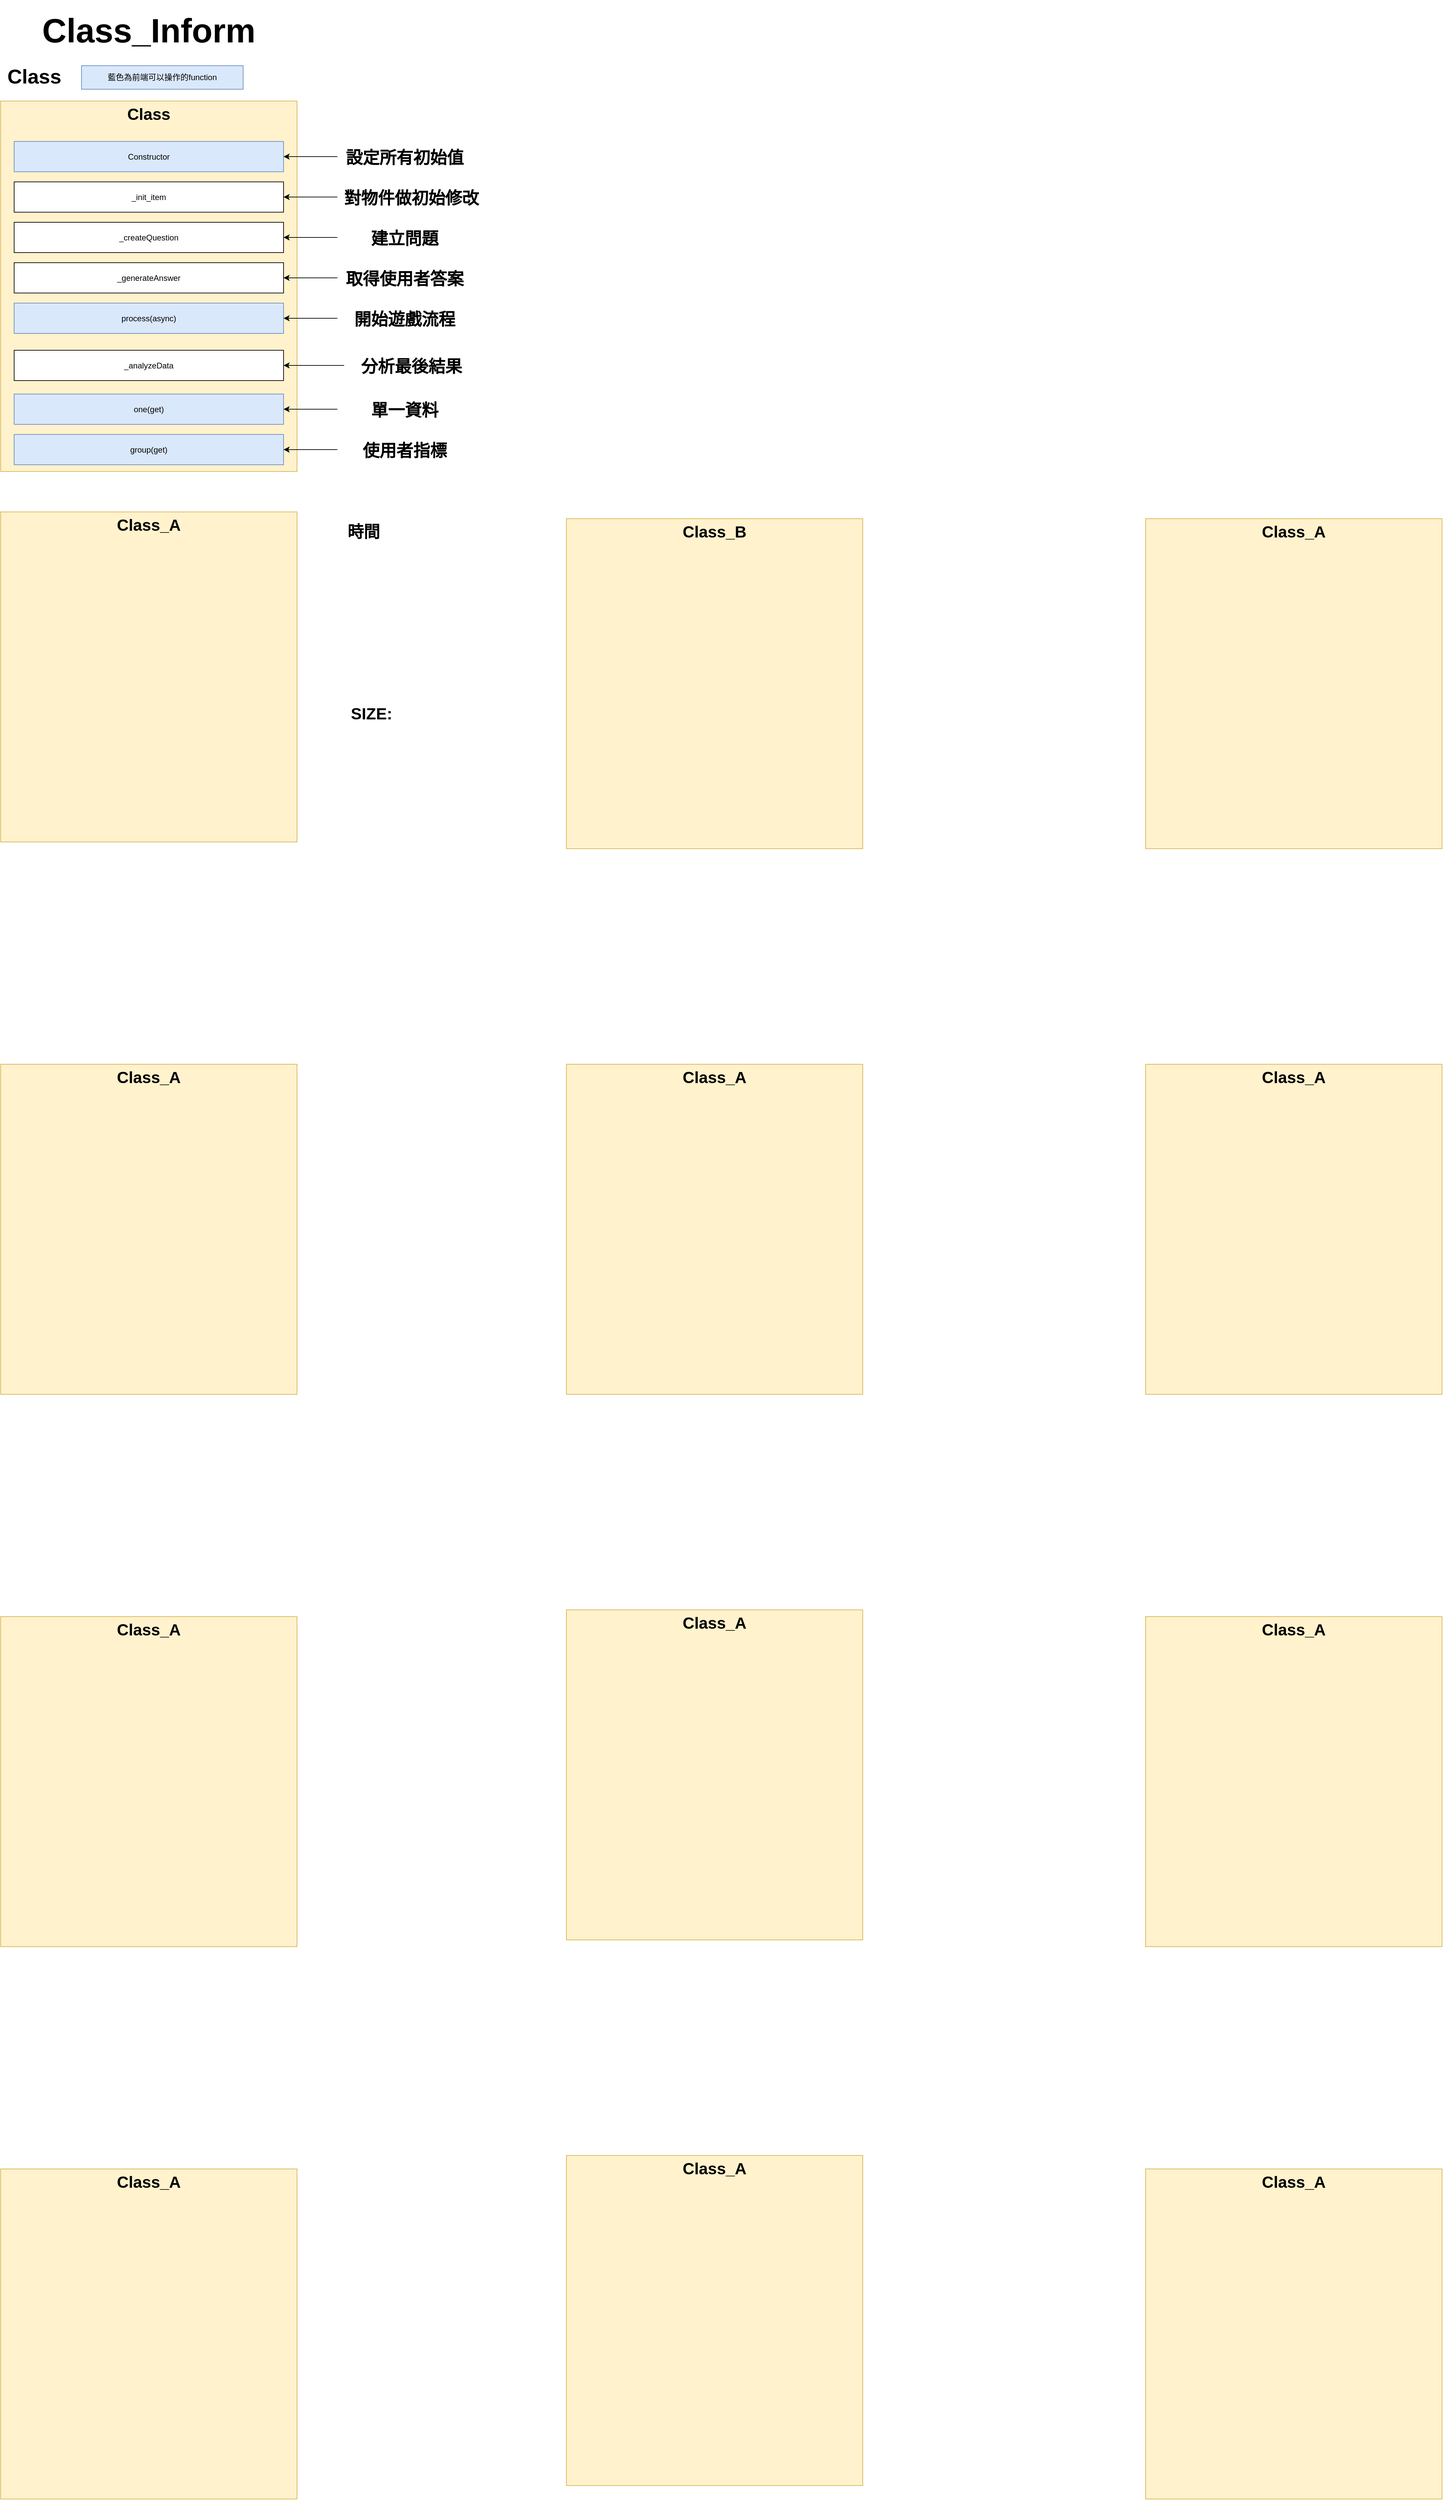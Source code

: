 <mxfile version="13.8.3" type="github">
  <diagram id="WQAcjXIpZNMTp3BcP0Kd" name="Page-1">
    <mxGraphModel dx="1483" dy="703" grid="1" gridSize="10" guides="1" tooltips="1" connect="1" arrows="1" fold="1" page="1" pageScale="1" pageWidth="827" pageHeight="1169" math="0" shadow="0">
      <root>
        <mxCell id="0" />
        <mxCell id="1" parent="0" />
        <mxCell id="fjH97hUWuP2khctFba_A-1" value="&lt;h1&gt;Class&lt;/h1&gt;&lt;div&gt;&lt;br&gt;&lt;/div&gt;" style="text;html=1;strokeColor=#d6b656;fillColor=#fff2cc;spacing=5;spacingTop=-20;whiteSpace=wrap;overflow=hidden;rounded=0;align=center;" parent="1" vertex="1">
          <mxGeometry x="40" y="150" width="440" height="550" as="geometry" />
        </mxCell>
        <mxCell id="fjH97hUWuP2khctFba_A-2" value="Constructor" style="rounded=0;whiteSpace=wrap;html=1;align=center;fillColor=#dae8fc;strokeColor=#6c8ebf;" parent="1" vertex="1">
          <mxGeometry x="60" y="210" width="400" height="45" as="geometry" />
        </mxCell>
        <mxCell id="fjH97hUWuP2khctFba_A-3" value="_init_item" style="rounded=0;whiteSpace=wrap;html=1;align=center;" parent="1" vertex="1">
          <mxGeometry x="60" y="270" width="400" height="45" as="geometry" />
        </mxCell>
        <mxCell id="fjH97hUWuP2khctFba_A-4" value="_createQuestion" style="rounded=0;whiteSpace=wrap;html=1;align=center;" parent="1" vertex="1">
          <mxGeometry x="60" y="330" width="400" height="45" as="geometry" />
        </mxCell>
        <mxCell id="fjH97hUWuP2khctFba_A-5" value="_generateAnswer" style="rounded=0;whiteSpace=wrap;html=1;align=center;" parent="1" vertex="1">
          <mxGeometry x="60" y="390" width="400" height="45" as="geometry" />
        </mxCell>
        <mxCell id="fjH97hUWuP2khctFba_A-6" value="process(async)" style="rounded=0;whiteSpace=wrap;html=1;align=center;fillColor=#dae8fc;strokeColor=#6c8ebf;" parent="1" vertex="1">
          <mxGeometry x="60" y="450" width="400" height="45" as="geometry" />
        </mxCell>
        <mxCell id="fjH97hUWuP2khctFba_A-7" value="one(get)" style="rounded=0;whiteSpace=wrap;html=1;align=center;fillColor=#dae8fc;strokeColor=#6c8ebf;" parent="1" vertex="1">
          <mxGeometry x="60" y="585" width="400" height="45" as="geometry" />
        </mxCell>
        <mxCell id="fjH97hUWuP2khctFba_A-8" value="group(get)" style="rounded=0;whiteSpace=wrap;html=1;align=center;fillColor=#dae8fc;strokeColor=#6c8ebf;" parent="1" vertex="1">
          <mxGeometry x="60" y="645" width="400" height="45" as="geometry" />
        </mxCell>
        <mxCell id="fjH97hUWuP2khctFba_A-14" value="" style="group" parent="1" vertex="1" connectable="0">
          <mxGeometry x="540" y="282.5" width="220" height="20" as="geometry" />
        </mxCell>
        <mxCell id="fjH97hUWuP2khctFba_A-15" value="&lt;span style=&quot;font-size: 25px&quot;&gt;&lt;b&gt;對物件做初始修改&lt;/b&gt;&lt;/span&gt;" style="text;html=1;strokeColor=none;fillColor=none;align=center;verticalAlign=middle;whiteSpace=wrap;rounded=0;" parent="fjH97hUWuP2khctFba_A-14" vertex="1">
          <mxGeometry width="220" height="20" as="geometry" />
        </mxCell>
        <mxCell id="fjH97hUWuP2khctFba_A-19" value="" style="group" parent="1" vertex="1" connectable="0">
          <mxGeometry x="540" y="342.5" width="200" height="20" as="geometry" />
        </mxCell>
        <mxCell id="fjH97hUWuP2khctFba_A-20" value="&lt;font size=&quot;1&quot;&gt;&lt;b style=&quot;font-size: 25px&quot;&gt;建立問題&lt;/b&gt;&lt;/font&gt;" style="text;html=1;strokeColor=none;fillColor=none;align=center;verticalAlign=middle;whiteSpace=wrap;rounded=0;" parent="fjH97hUWuP2khctFba_A-19" vertex="1">
          <mxGeometry width="200" height="20" as="geometry" />
        </mxCell>
        <mxCell id="fjH97hUWuP2khctFba_A-22" value="" style="group" parent="1" vertex="1" connectable="0">
          <mxGeometry x="540" y="402.5" width="200" height="20" as="geometry" />
        </mxCell>
        <mxCell id="fjH97hUWuP2khctFba_A-23" value="&lt;font size=&quot;1&quot;&gt;&lt;b style=&quot;font-size: 25px&quot;&gt;取得使用者答案&lt;/b&gt;&lt;/font&gt;" style="text;html=1;strokeColor=none;fillColor=none;align=center;verticalAlign=middle;whiteSpace=wrap;rounded=0;" parent="fjH97hUWuP2khctFba_A-22" vertex="1">
          <mxGeometry width="200" height="20" as="geometry" />
        </mxCell>
        <mxCell id="fjH97hUWuP2khctFba_A-34" style="edgeStyle=orthogonalEdgeStyle;rounded=0;orthogonalLoop=1;jettySize=auto;html=1;" parent="1" source="fjH97hUWuP2khctFba_A-25" target="fjH97hUWuP2khctFba_A-6" edge="1">
          <mxGeometry relative="1" as="geometry" />
        </mxCell>
        <mxCell id="fjH97hUWuP2khctFba_A-25" value="&lt;font size=&quot;1&quot;&gt;&lt;b style=&quot;font-size: 25px&quot;&gt;開始遊戲流程&lt;/b&gt;&lt;/font&gt;" style="text;html=1;strokeColor=none;fillColor=none;align=center;verticalAlign=middle;whiteSpace=wrap;rounded=0;" parent="1" vertex="1">
          <mxGeometry x="540" y="462.5" width="200" height="20" as="geometry" />
        </mxCell>
        <mxCell id="fjH97hUWuP2khctFba_A-30" style="edgeStyle=orthogonalEdgeStyle;rounded=0;orthogonalLoop=1;jettySize=auto;html=1;" parent="1" source="fjH97hUWuP2khctFba_A-10" target="fjH97hUWuP2khctFba_A-2" edge="1">
          <mxGeometry relative="1" as="geometry" />
        </mxCell>
        <mxCell id="fjH97hUWuP2khctFba_A-10" value="&lt;font size=&quot;1&quot;&gt;&lt;b style=&quot;font-size: 25px&quot;&gt;設定所有初始值&lt;/b&gt;&lt;/font&gt;" style="text;html=1;strokeColor=none;fillColor=none;align=center;verticalAlign=middle;whiteSpace=wrap;rounded=0;" parent="1" vertex="1">
          <mxGeometry x="540" y="222.5" width="200" height="20" as="geometry" />
        </mxCell>
        <mxCell id="fjH97hUWuP2khctFba_A-35" style="edgeStyle=orthogonalEdgeStyle;rounded=0;orthogonalLoop=1;jettySize=auto;html=1;" parent="1" source="fjH97hUWuP2khctFba_A-28" target="fjH97hUWuP2khctFba_A-7" edge="1">
          <mxGeometry relative="1" as="geometry" />
        </mxCell>
        <mxCell id="fjH97hUWuP2khctFba_A-28" value="&lt;font size=&quot;1&quot;&gt;&lt;b style=&quot;font-size: 25px&quot;&gt;單一資料&lt;/b&gt;&lt;/font&gt;" style="text;html=1;strokeColor=none;fillColor=none;align=center;verticalAlign=middle;whiteSpace=wrap;rounded=0;" parent="1" vertex="1">
          <mxGeometry x="540" y="597.5" width="200" height="20" as="geometry" />
        </mxCell>
        <mxCell id="fjH97hUWuP2khctFba_A-36" style="edgeStyle=orthogonalEdgeStyle;rounded=0;orthogonalLoop=1;jettySize=auto;html=1;entryX=1;entryY=0.5;entryDx=0;entryDy=0;" parent="1" source="fjH97hUWuP2khctFba_A-29" target="fjH97hUWuP2khctFba_A-8" edge="1">
          <mxGeometry relative="1" as="geometry" />
        </mxCell>
        <mxCell id="fjH97hUWuP2khctFba_A-29" value="&lt;span style=&quot;font-size: 25px&quot;&gt;&lt;b&gt;使用者指標&lt;/b&gt;&lt;/span&gt;" style="text;html=1;strokeColor=none;fillColor=none;align=center;verticalAlign=middle;whiteSpace=wrap;rounded=0;" parent="1" vertex="1">
          <mxGeometry x="540" y="657.5" width="200" height="20" as="geometry" />
        </mxCell>
        <mxCell id="fjH97hUWuP2khctFba_A-31" style="edgeStyle=orthogonalEdgeStyle;rounded=0;orthogonalLoop=1;jettySize=auto;html=1;entryX=1;entryY=0.5;entryDx=0;entryDy=0;" parent="1" source="fjH97hUWuP2khctFba_A-15" target="fjH97hUWuP2khctFba_A-3" edge="1">
          <mxGeometry relative="1" as="geometry" />
        </mxCell>
        <mxCell id="fjH97hUWuP2khctFba_A-32" style="edgeStyle=orthogonalEdgeStyle;rounded=0;orthogonalLoop=1;jettySize=auto;html=1;entryX=1;entryY=0.5;entryDx=0;entryDy=0;" parent="1" source="fjH97hUWuP2khctFba_A-20" target="fjH97hUWuP2khctFba_A-4" edge="1">
          <mxGeometry relative="1" as="geometry" />
        </mxCell>
        <mxCell id="fjH97hUWuP2khctFba_A-33" style="edgeStyle=orthogonalEdgeStyle;rounded=0;orthogonalLoop=1;jettySize=auto;html=1;" parent="1" source="fjH97hUWuP2khctFba_A-23" target="fjH97hUWuP2khctFba_A-5" edge="1">
          <mxGeometry relative="1" as="geometry" />
        </mxCell>
        <mxCell id="fjH97hUWuP2khctFba_A-37" value="&lt;h1&gt;&lt;font style=&quot;font-size: 50px&quot;&gt;Class_Inform&lt;/font&gt;&lt;/h1&gt;" style="text;html=1;strokeColor=none;fillColor=none;spacing=5;spacingTop=-20;whiteSpace=wrap;overflow=hidden;rounded=0;align=center;" parent="1" vertex="1">
          <mxGeometry x="75" y="10" width="370" height="70" as="geometry" />
        </mxCell>
        <mxCell id="fjH97hUWuP2khctFba_A-38" value="&lt;h1&gt;&lt;font style=&quot;font-size: 30px&quot;&gt;Class&lt;/font&gt;&lt;/h1&gt;" style="text;html=1;strokeColor=none;fillColor=none;spacing=5;spacingTop=-20;whiteSpace=wrap;overflow=hidden;rounded=0;align=center;" parent="1" vertex="1">
          <mxGeometry x="40" y="90" width="100" height="50" as="geometry" />
        </mxCell>
        <mxCell id="fjH97hUWuP2khctFba_A-41" value="藍色為前端可以操作的function" style="text;html=1;strokeColor=#6c8ebf;fillColor=#dae8fc;align=center;verticalAlign=middle;whiteSpace=wrap;rounded=0;" parent="1" vertex="1">
          <mxGeometry x="160" y="97.5" width="240" height="35" as="geometry" />
        </mxCell>
        <mxCell id="fjH97hUWuP2khctFba_A-43" value="&lt;h1&gt;Class_A&lt;/h1&gt;&lt;div&gt;&lt;br&gt;&lt;/div&gt;" style="text;html=1;strokeColor=#d6b656;fillColor=#fff2cc;spacing=5;spacingTop=-20;whiteSpace=wrap;overflow=hidden;rounded=0;align=center;" parent="1" vertex="1">
          <mxGeometry x="40" y="760" width="440" height="490" as="geometry" />
        </mxCell>
        <mxCell id="cU-9onNStM3FTs07uPG2-1" value="_analyzeData" style="rounded=0;whiteSpace=wrap;html=1;align=center;" vertex="1" parent="1">
          <mxGeometry x="60" y="520" width="400" height="45" as="geometry" />
        </mxCell>
        <mxCell id="cU-9onNStM3FTs07uPG2-3" value="" style="endArrow=classic;html=1;entryX=1;entryY=0.5;entryDx=0;entryDy=0;exitX=0;exitY=0.5;exitDx=0;exitDy=0;" edge="1" parent="1" source="cU-9onNStM3FTs07uPG2-4" target="cU-9onNStM3FTs07uPG2-1">
          <mxGeometry width="50" height="50" relative="1" as="geometry">
            <mxPoint x="590" y="550" as="sourcePoint" />
            <mxPoint x="440" y="510" as="targetPoint" />
          </mxGeometry>
        </mxCell>
        <mxCell id="cU-9onNStM3FTs07uPG2-4" value="&lt;font size=&quot;1&quot;&gt;&lt;b style=&quot;font-size: 25px&quot;&gt;分析最後結果&lt;/b&gt;&lt;/font&gt;" style="text;html=1;strokeColor=none;fillColor=none;align=center;verticalAlign=middle;whiteSpace=wrap;rounded=0;" vertex="1" parent="1">
          <mxGeometry x="550" y="532.5" width="200" height="20" as="geometry" />
        </mxCell>
        <mxCell id="cU-9onNStM3FTs07uPG2-5" value="&lt;h1&gt;時間&lt;/h1&gt;&lt;div&gt;&lt;br&gt;&lt;/div&gt;" style="text;html=1;strokeColor=none;fillColor=none;spacing=5;spacingTop=-20;whiteSpace=wrap;overflow=hidden;rounded=0;" vertex="1" parent="1">
          <mxGeometry x="550" y="770" width="190" height="120" as="geometry" />
        </mxCell>
        <mxCell id="cU-9onNStM3FTs07uPG2-6" value="&lt;h1&gt;Class_B&lt;/h1&gt;" style="text;html=1;strokeColor=#d6b656;fillColor=#fff2cc;spacing=5;spacingTop=-20;whiteSpace=wrap;overflow=hidden;rounded=0;align=center;" vertex="1" parent="1">
          <mxGeometry x="880" y="770" width="440" height="490" as="geometry" />
        </mxCell>
        <mxCell id="cU-9onNStM3FTs07uPG2-7" value="&lt;h1&gt;Class_A&lt;/h1&gt;&lt;div&gt;&lt;br&gt;&lt;/div&gt;" style="text;html=1;strokeColor=#d6b656;fillColor=#fff2cc;spacing=5;spacingTop=-20;whiteSpace=wrap;overflow=hidden;rounded=0;align=center;" vertex="1" parent="1">
          <mxGeometry x="1740" y="770" width="440" height="490" as="geometry" />
        </mxCell>
        <mxCell id="cU-9onNStM3FTs07uPG2-8" value="&lt;h1&gt;Class_A&lt;/h1&gt;&lt;div&gt;&lt;br&gt;&lt;/div&gt;" style="text;html=1;strokeColor=#d6b656;fillColor=#fff2cc;spacing=5;spacingTop=-20;whiteSpace=wrap;overflow=hidden;rounded=0;align=center;" vertex="1" parent="1">
          <mxGeometry x="40" y="1580" width="440" height="490" as="geometry" />
        </mxCell>
        <mxCell id="cU-9onNStM3FTs07uPG2-9" value="&lt;h1&gt;Class_A&lt;/h1&gt;&lt;div&gt;&lt;br&gt;&lt;/div&gt;" style="text;html=1;strokeColor=#d6b656;fillColor=#fff2cc;spacing=5;spacingTop=-20;whiteSpace=wrap;overflow=hidden;rounded=0;align=center;" vertex="1" parent="1">
          <mxGeometry x="880" y="1580" width="440" height="490" as="geometry" />
        </mxCell>
        <mxCell id="cU-9onNStM3FTs07uPG2-10" value="&lt;h1&gt;Class_A&lt;/h1&gt;&lt;div&gt;&lt;br&gt;&lt;/div&gt;" style="text;html=1;strokeColor=#d6b656;fillColor=#fff2cc;spacing=5;spacingTop=-20;whiteSpace=wrap;overflow=hidden;rounded=0;align=center;" vertex="1" parent="1">
          <mxGeometry x="1740" y="1580" width="440" height="490" as="geometry" />
        </mxCell>
        <mxCell id="cU-9onNStM3FTs07uPG2-11" value="&lt;h1&gt;Class_A&lt;/h1&gt;&lt;div&gt;&lt;br&gt;&lt;/div&gt;" style="text;html=1;strokeColor=#d6b656;fillColor=#fff2cc;spacing=5;spacingTop=-20;whiteSpace=wrap;overflow=hidden;rounded=0;align=center;" vertex="1" parent="1">
          <mxGeometry x="40" y="2400" width="440" height="490" as="geometry" />
        </mxCell>
        <mxCell id="cU-9onNStM3FTs07uPG2-12" value="&lt;h1&gt;Class_A&lt;/h1&gt;&lt;div&gt;&lt;br&gt;&lt;/div&gt;" style="text;html=1;strokeColor=#d6b656;fillColor=#fff2cc;spacing=5;spacingTop=-20;whiteSpace=wrap;overflow=hidden;rounded=0;align=center;" vertex="1" parent="1">
          <mxGeometry x="880" y="2390" width="440" height="490" as="geometry" />
        </mxCell>
        <mxCell id="cU-9onNStM3FTs07uPG2-13" value="&lt;h1&gt;Class_A&lt;/h1&gt;&lt;div&gt;&lt;br&gt;&lt;/div&gt;" style="text;html=1;strokeColor=#d6b656;fillColor=#fff2cc;spacing=5;spacingTop=-20;whiteSpace=wrap;overflow=hidden;rounded=0;align=center;" vertex="1" parent="1">
          <mxGeometry x="1740" y="2400" width="440" height="490" as="geometry" />
        </mxCell>
        <mxCell id="cU-9onNStM3FTs07uPG2-14" value="&lt;h1&gt;Class_A&lt;/h1&gt;&lt;div&gt;&lt;br&gt;&lt;/div&gt;" style="text;html=1;strokeColor=#d6b656;fillColor=#fff2cc;spacing=5;spacingTop=-20;whiteSpace=wrap;overflow=hidden;rounded=0;align=center;" vertex="1" parent="1">
          <mxGeometry x="40" y="3220" width="440" height="490" as="geometry" />
        </mxCell>
        <mxCell id="cU-9onNStM3FTs07uPG2-15" value="&lt;h1&gt;Class_A&lt;/h1&gt;&lt;div&gt;&lt;br&gt;&lt;/div&gt;" style="text;html=1;strokeColor=#d6b656;fillColor=#fff2cc;spacing=5;spacingTop=-20;whiteSpace=wrap;overflow=hidden;rounded=0;align=center;" vertex="1" parent="1">
          <mxGeometry x="880" y="3200" width="440" height="490" as="geometry" />
        </mxCell>
        <mxCell id="cU-9onNStM3FTs07uPG2-16" value="&lt;h1&gt;Class_A&lt;/h1&gt;&lt;div&gt;&lt;br&gt;&lt;/div&gt;" style="text;html=1;strokeColor=#d6b656;fillColor=#fff2cc;spacing=5;spacingTop=-20;whiteSpace=wrap;overflow=hidden;rounded=0;align=center;" vertex="1" parent="1">
          <mxGeometry x="1740" y="3220" width="440" height="490" as="geometry" />
        </mxCell>
        <mxCell id="cU-9onNStM3FTs07uPG2-17" value="&lt;h1&gt;SIZE:&lt;/h1&gt;&lt;div&gt;&lt;br&gt;&lt;/div&gt;" style="text;html=1;strokeColor=none;fillColor=none;spacing=5;spacingTop=-20;whiteSpace=wrap;overflow=hidden;rounded=0;" vertex="1" parent="1">
          <mxGeometry x="555" y="1040" width="190" height="120" as="geometry" />
        </mxCell>
      </root>
    </mxGraphModel>
  </diagram>
</mxfile>
